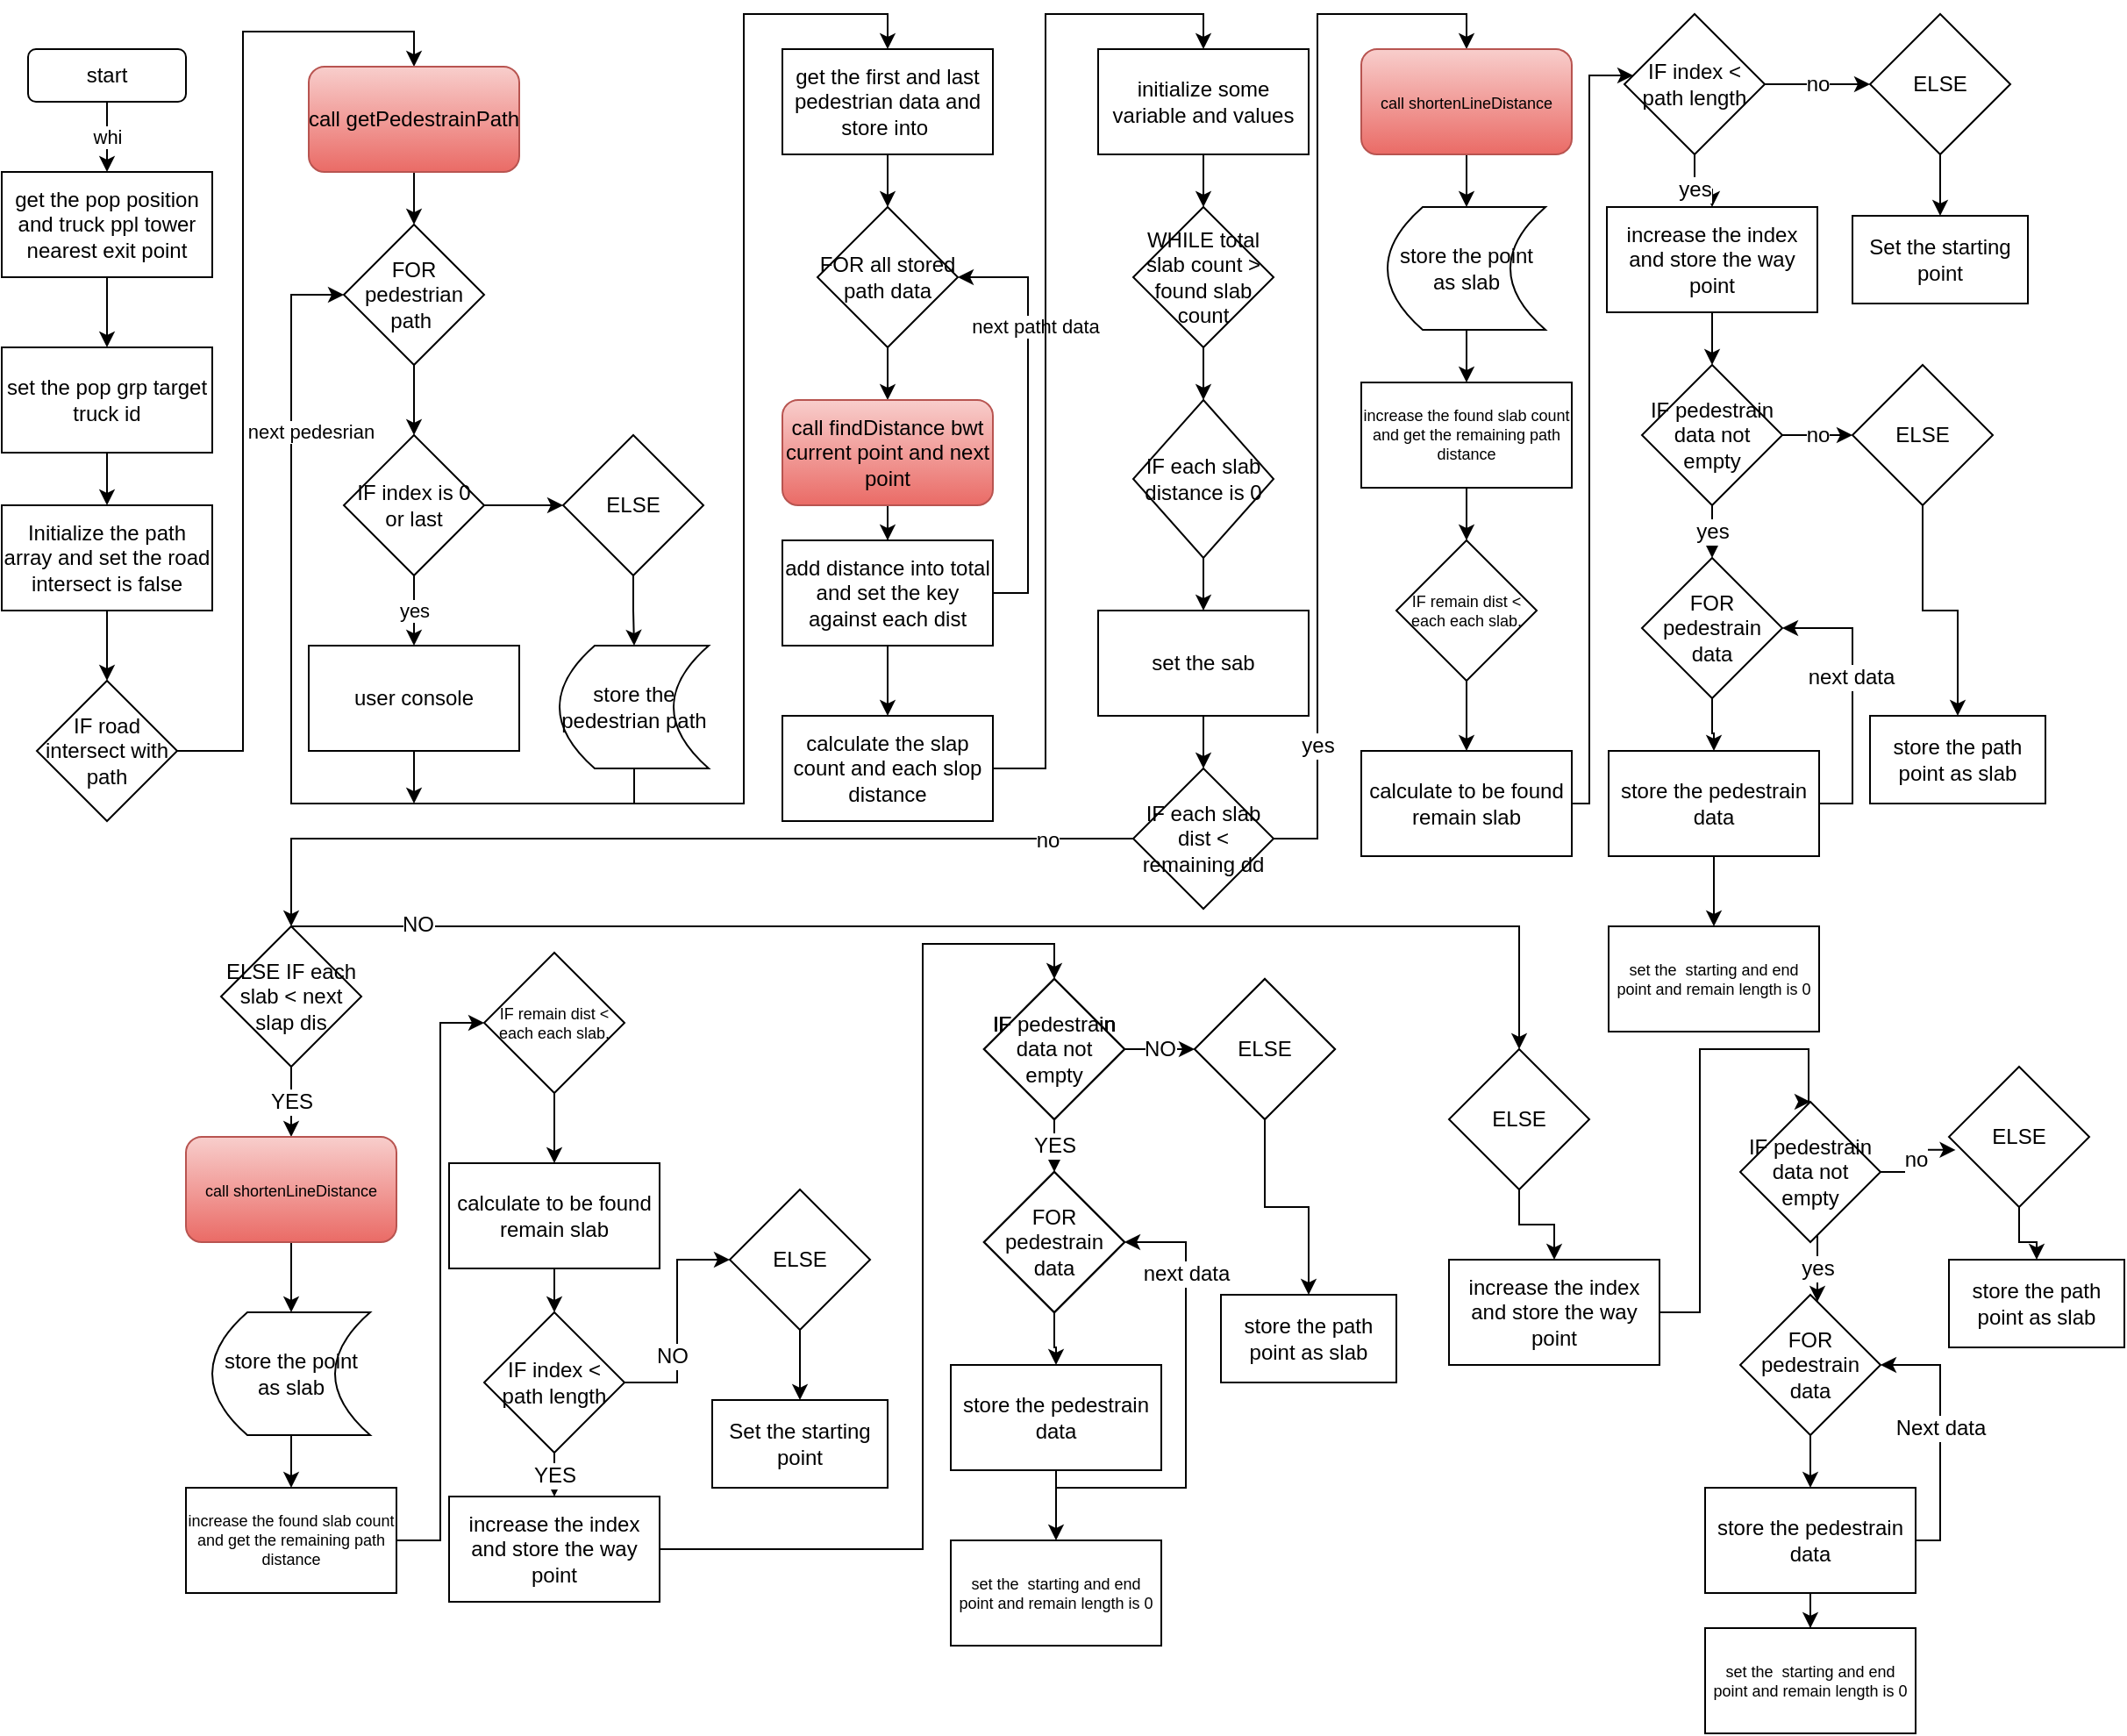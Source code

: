 <mxfile version="17.5.0" type="github">
  <diagram id="F4rF8YPpSIRaqYhg_Sf8" name="Page-1">
    <mxGraphModel dx="1038" dy="579" grid="1" gridSize="10" guides="1" tooltips="1" connect="1" arrows="1" fold="1" page="1" pageScale="1" pageWidth="850" pageHeight="1100" math="0" shadow="0">
      <root>
        <mxCell id="0" />
        <mxCell id="1" parent="0" />
        <mxCell id="J5AI2GAW48L4zgALxvZB-3" value="whi" style="edgeStyle=orthogonalEdgeStyle;rounded=0;orthogonalLoop=1;jettySize=auto;html=1;" edge="1" parent="1" source="J5AI2GAW48L4zgALxvZB-1" target="J5AI2GAW48L4zgALxvZB-2">
          <mxGeometry relative="1" as="geometry" />
        </mxCell>
        <mxCell id="J5AI2GAW48L4zgALxvZB-1" value="start" style="rounded=1;whiteSpace=wrap;html=1;" vertex="1" parent="1">
          <mxGeometry x="80" y="30" width="90" height="30" as="geometry" />
        </mxCell>
        <mxCell id="J5AI2GAW48L4zgALxvZB-5" value="" style="edgeStyle=orthogonalEdgeStyle;rounded=0;orthogonalLoop=1;jettySize=auto;html=1;" edge="1" parent="1" source="J5AI2GAW48L4zgALxvZB-2" target="J5AI2GAW48L4zgALxvZB-4">
          <mxGeometry relative="1" as="geometry" />
        </mxCell>
        <mxCell id="J5AI2GAW48L4zgALxvZB-2" value="get the pop position and truck ppl tower nearest exit point" style="rounded=0;whiteSpace=wrap;html=1;" vertex="1" parent="1">
          <mxGeometry x="65" y="100" width="120" height="60" as="geometry" />
        </mxCell>
        <mxCell id="J5AI2GAW48L4zgALxvZB-7" value="" style="edgeStyle=orthogonalEdgeStyle;rounded=0;orthogonalLoop=1;jettySize=auto;html=1;" edge="1" parent="1" source="J5AI2GAW48L4zgALxvZB-4" target="J5AI2GAW48L4zgALxvZB-6">
          <mxGeometry relative="1" as="geometry" />
        </mxCell>
        <mxCell id="J5AI2GAW48L4zgALxvZB-4" value="set the pop grp target truck id" style="rounded=0;whiteSpace=wrap;html=1;" vertex="1" parent="1">
          <mxGeometry x="65" y="200" width="120" height="60" as="geometry" />
        </mxCell>
        <mxCell id="J5AI2GAW48L4zgALxvZB-9" value="" style="edgeStyle=orthogonalEdgeStyle;rounded=0;orthogonalLoop=1;jettySize=auto;html=1;" edge="1" parent="1" source="J5AI2GAW48L4zgALxvZB-6" target="J5AI2GAW48L4zgALxvZB-8">
          <mxGeometry relative="1" as="geometry" />
        </mxCell>
        <mxCell id="J5AI2GAW48L4zgALxvZB-6" value="Initialize the path array and set the road intersect is false" style="rounded=0;whiteSpace=wrap;html=1;" vertex="1" parent="1">
          <mxGeometry x="65" y="290" width="120" height="60" as="geometry" />
        </mxCell>
        <mxCell id="J5AI2GAW48L4zgALxvZB-11" style="edgeStyle=orthogonalEdgeStyle;rounded=0;orthogonalLoop=1;jettySize=auto;html=1;entryX=0.5;entryY=0;entryDx=0;entryDy=0;" edge="1" parent="1" source="J5AI2GAW48L4zgALxvZB-8" target="J5AI2GAW48L4zgALxvZB-10">
          <mxGeometry relative="1" as="geometry" />
        </mxCell>
        <mxCell id="J5AI2GAW48L4zgALxvZB-8" value="IF road&lt;br&gt;intersect with path" style="rhombus;whiteSpace=wrap;html=1;rounded=0;" vertex="1" parent="1">
          <mxGeometry x="85" y="390" width="80" height="80" as="geometry" />
        </mxCell>
        <mxCell id="J5AI2GAW48L4zgALxvZB-13" value="" style="edgeStyle=orthogonalEdgeStyle;rounded=0;orthogonalLoop=1;jettySize=auto;html=1;" edge="1" parent="1" source="J5AI2GAW48L4zgALxvZB-10" target="J5AI2GAW48L4zgALxvZB-12">
          <mxGeometry relative="1" as="geometry" />
        </mxCell>
        <mxCell id="J5AI2GAW48L4zgALxvZB-10" value="call&amp;nbsp;getPedestrainPath" style="rounded=1;whiteSpace=wrap;html=1;fillColor=#f8cecc;gradientColor=#ea6b66;strokeColor=#b85450;" vertex="1" parent="1">
          <mxGeometry x="240" y="40" width="120" height="60" as="geometry" />
        </mxCell>
        <mxCell id="J5AI2GAW48L4zgALxvZB-15" value="" style="edgeStyle=orthogonalEdgeStyle;rounded=0;orthogonalLoop=1;jettySize=auto;html=1;" edge="1" parent="1" source="J5AI2GAW48L4zgALxvZB-12" target="J5AI2GAW48L4zgALxvZB-14">
          <mxGeometry relative="1" as="geometry" />
        </mxCell>
        <mxCell id="J5AI2GAW48L4zgALxvZB-12" value="FOR pedestrian path&amp;nbsp;" style="rhombus;whiteSpace=wrap;html=1;" vertex="1" parent="1">
          <mxGeometry x="260" y="130" width="80" height="80" as="geometry" />
        </mxCell>
        <mxCell id="J5AI2GAW48L4zgALxvZB-17" value="yes" style="edgeStyle=orthogonalEdgeStyle;rounded=0;orthogonalLoop=1;jettySize=auto;html=1;" edge="1" parent="1" source="J5AI2GAW48L4zgALxvZB-14" target="J5AI2GAW48L4zgALxvZB-16">
          <mxGeometry relative="1" as="geometry" />
        </mxCell>
        <mxCell id="J5AI2GAW48L4zgALxvZB-21" value="" style="edgeStyle=orthogonalEdgeStyle;rounded=0;orthogonalLoop=1;jettySize=auto;html=1;" edge="1" parent="1" source="J5AI2GAW48L4zgALxvZB-14" target="J5AI2GAW48L4zgALxvZB-20">
          <mxGeometry relative="1" as="geometry" />
        </mxCell>
        <mxCell id="J5AI2GAW48L4zgALxvZB-14" value="IF index is 0 or last" style="rhombus;whiteSpace=wrap;html=1;" vertex="1" parent="1">
          <mxGeometry x="260" y="250" width="80" height="80" as="geometry" />
        </mxCell>
        <mxCell id="J5AI2GAW48L4zgALxvZB-29" style="edgeStyle=orthogonalEdgeStyle;rounded=0;orthogonalLoop=1;jettySize=auto;html=1;" edge="1" parent="1" source="J5AI2GAW48L4zgALxvZB-16">
          <mxGeometry relative="1" as="geometry">
            <mxPoint x="300" y="460" as="targetPoint" />
          </mxGeometry>
        </mxCell>
        <mxCell id="J5AI2GAW48L4zgALxvZB-16" value="user console" style="whiteSpace=wrap;html=1;" vertex="1" parent="1">
          <mxGeometry x="240" y="370" width="120" height="60" as="geometry" />
        </mxCell>
        <mxCell id="J5AI2GAW48L4zgALxvZB-27" value="" style="edgeStyle=orthogonalEdgeStyle;rounded=0;orthogonalLoop=1;jettySize=auto;html=1;" edge="1" parent="1" source="J5AI2GAW48L4zgALxvZB-20" target="J5AI2GAW48L4zgALxvZB-26">
          <mxGeometry relative="1" as="geometry" />
        </mxCell>
        <mxCell id="J5AI2GAW48L4zgALxvZB-20" value="ELSE" style="rhombus;whiteSpace=wrap;html=1;" vertex="1" parent="1">
          <mxGeometry x="385" y="250" width="80" height="80" as="geometry" />
        </mxCell>
        <mxCell id="J5AI2GAW48L4zgALxvZB-28" style="edgeStyle=orthogonalEdgeStyle;rounded=0;orthogonalLoop=1;jettySize=auto;html=1;entryX=0;entryY=0.5;entryDx=0;entryDy=0;" edge="1" parent="1" source="J5AI2GAW48L4zgALxvZB-26" target="J5AI2GAW48L4zgALxvZB-12">
          <mxGeometry relative="1" as="geometry">
            <Array as="points">
              <mxPoint x="426" y="460" />
              <mxPoint x="230" y="460" />
              <mxPoint x="230" y="170" />
            </Array>
          </mxGeometry>
        </mxCell>
        <mxCell id="J5AI2GAW48L4zgALxvZB-30" value="next pedesrian" style="edgeLabel;html=1;align=center;verticalAlign=middle;resizable=0;points=[];" vertex="1" connectable="0" parent="J5AI2GAW48L4zgALxvZB-28">
          <mxGeometry x="0.597" y="3" relative="1" as="geometry">
            <mxPoint x="14" as="offset" />
          </mxGeometry>
        </mxCell>
        <mxCell id="J5AI2GAW48L4zgALxvZB-32" style="edgeStyle=orthogonalEdgeStyle;rounded=0;orthogonalLoop=1;jettySize=auto;html=1;entryX=0.5;entryY=0;entryDx=0;entryDy=0;" edge="1" parent="1" source="J5AI2GAW48L4zgALxvZB-26" target="J5AI2GAW48L4zgALxvZB-31">
          <mxGeometry relative="1" as="geometry">
            <Array as="points">
              <mxPoint x="426" y="460" />
              <mxPoint x="488" y="460" />
              <mxPoint x="488" y="10" />
              <mxPoint x="570" y="10" />
            </Array>
          </mxGeometry>
        </mxCell>
        <mxCell id="J5AI2GAW48L4zgALxvZB-26" value="store the pedestrian path" style="shape=dataStorage;whiteSpace=wrap;html=1;fixedSize=1;" vertex="1" parent="1">
          <mxGeometry x="383" y="370" width="85" height="70" as="geometry" />
        </mxCell>
        <mxCell id="J5AI2GAW48L4zgALxvZB-34" value="" style="edgeStyle=orthogonalEdgeStyle;rounded=0;orthogonalLoop=1;jettySize=auto;html=1;" edge="1" parent="1" source="J5AI2GAW48L4zgALxvZB-31" target="J5AI2GAW48L4zgALxvZB-33">
          <mxGeometry relative="1" as="geometry" />
        </mxCell>
        <mxCell id="J5AI2GAW48L4zgALxvZB-31" value="get the first and last pedestrian data and store into&amp;nbsp;" style="rounded=0;whiteSpace=wrap;html=1;" vertex="1" parent="1">
          <mxGeometry x="510" y="30" width="120" height="60" as="geometry" />
        </mxCell>
        <mxCell id="J5AI2GAW48L4zgALxvZB-36" value="" style="edgeStyle=orthogonalEdgeStyle;rounded=0;orthogonalLoop=1;jettySize=auto;html=1;" edge="1" parent="1" source="J5AI2GAW48L4zgALxvZB-33" target="J5AI2GAW48L4zgALxvZB-35">
          <mxGeometry relative="1" as="geometry" />
        </mxCell>
        <mxCell id="J5AI2GAW48L4zgALxvZB-33" value="FOR all stored path data" style="rhombus;whiteSpace=wrap;html=1;rounded=0;" vertex="1" parent="1">
          <mxGeometry x="530" y="120" width="80" height="80" as="geometry" />
        </mxCell>
        <mxCell id="J5AI2GAW48L4zgALxvZB-38" value="" style="edgeStyle=orthogonalEdgeStyle;rounded=0;orthogonalLoop=1;jettySize=auto;html=1;" edge="1" parent="1" source="J5AI2GAW48L4zgALxvZB-35" target="J5AI2GAW48L4zgALxvZB-37">
          <mxGeometry relative="1" as="geometry" />
        </mxCell>
        <mxCell id="J5AI2GAW48L4zgALxvZB-35" value="call&amp;nbsp;findDistance bwt current point and next point" style="rounded=1;whiteSpace=wrap;html=1;fillColor=#f8cecc;gradientColor=#ea6b66;strokeColor=#b85450;" vertex="1" parent="1">
          <mxGeometry x="510" y="230" width="120" height="60" as="geometry" />
        </mxCell>
        <mxCell id="J5AI2GAW48L4zgALxvZB-39" style="edgeStyle=orthogonalEdgeStyle;rounded=0;orthogonalLoop=1;jettySize=auto;html=1;entryX=1;entryY=0.5;entryDx=0;entryDy=0;" edge="1" parent="1" source="J5AI2GAW48L4zgALxvZB-37" target="J5AI2GAW48L4zgALxvZB-33">
          <mxGeometry relative="1" as="geometry">
            <Array as="points">
              <mxPoint x="650" y="340" />
              <mxPoint x="650" y="160" />
            </Array>
          </mxGeometry>
        </mxCell>
        <mxCell id="J5AI2GAW48L4zgALxvZB-40" value="next patht data" style="edgeLabel;html=1;align=center;verticalAlign=middle;resizable=0;points=[];" vertex="1" connectable="0" parent="J5AI2GAW48L4zgALxvZB-39">
          <mxGeometry x="0.438" y="-4" relative="1" as="geometry">
            <mxPoint as="offset" />
          </mxGeometry>
        </mxCell>
        <mxCell id="J5AI2GAW48L4zgALxvZB-42" value="" style="edgeStyle=orthogonalEdgeStyle;rounded=0;orthogonalLoop=1;jettySize=auto;html=1;" edge="1" parent="1" source="J5AI2GAW48L4zgALxvZB-37" target="J5AI2GAW48L4zgALxvZB-41">
          <mxGeometry relative="1" as="geometry" />
        </mxCell>
        <mxCell id="J5AI2GAW48L4zgALxvZB-37" value="add distance into total and set the key against each dist" style="rounded=0;whiteSpace=wrap;html=1;" vertex="1" parent="1">
          <mxGeometry x="510" y="310" width="120" height="60" as="geometry" />
        </mxCell>
        <mxCell id="J5AI2GAW48L4zgALxvZB-44" style="edgeStyle=orthogonalEdgeStyle;rounded=0;orthogonalLoop=1;jettySize=auto;html=1;entryX=0.5;entryY=0;entryDx=0;entryDy=0;" edge="1" parent="1" source="J5AI2GAW48L4zgALxvZB-41" target="J5AI2GAW48L4zgALxvZB-43">
          <mxGeometry relative="1" as="geometry" />
        </mxCell>
        <mxCell id="J5AI2GAW48L4zgALxvZB-41" value="calculate the slap count and each slop distance" style="whiteSpace=wrap;html=1;rounded=0;" vertex="1" parent="1">
          <mxGeometry x="510" y="410" width="120" height="60" as="geometry" />
        </mxCell>
        <mxCell id="J5AI2GAW48L4zgALxvZB-46" value="" style="edgeStyle=orthogonalEdgeStyle;rounded=0;orthogonalLoop=1;jettySize=auto;html=1;" edge="1" parent="1" source="J5AI2GAW48L4zgALxvZB-43" target="J5AI2GAW48L4zgALxvZB-45">
          <mxGeometry relative="1" as="geometry" />
        </mxCell>
        <mxCell id="J5AI2GAW48L4zgALxvZB-43" value="initialize some variable and values" style="whiteSpace=wrap;html=1;rounded=0;" vertex="1" parent="1">
          <mxGeometry x="690" y="30" width="120" height="60" as="geometry" />
        </mxCell>
        <mxCell id="J5AI2GAW48L4zgALxvZB-48" value="" style="edgeStyle=orthogonalEdgeStyle;rounded=0;orthogonalLoop=1;jettySize=auto;html=1;" edge="1" parent="1" source="J5AI2GAW48L4zgALxvZB-45" target="J5AI2GAW48L4zgALxvZB-47">
          <mxGeometry relative="1" as="geometry" />
        </mxCell>
        <mxCell id="J5AI2GAW48L4zgALxvZB-45" value="WHILE total slab count &amp;gt; found slab count" style="rhombus;whiteSpace=wrap;html=1;rounded=0;" vertex="1" parent="1">
          <mxGeometry x="710" y="120" width="80" height="80" as="geometry" />
        </mxCell>
        <mxCell id="J5AI2GAW48L4zgALxvZB-50" value="" style="edgeStyle=orthogonalEdgeStyle;rounded=0;orthogonalLoop=1;jettySize=auto;html=1;" edge="1" parent="1" source="J5AI2GAW48L4zgALxvZB-47" target="J5AI2GAW48L4zgALxvZB-49">
          <mxGeometry relative="1" as="geometry" />
        </mxCell>
        <mxCell id="J5AI2GAW48L4zgALxvZB-47" value="IF each slab distance is 0" style="rhombus;whiteSpace=wrap;html=1;rounded=0;" vertex="1" parent="1">
          <mxGeometry x="710" y="230" width="80" height="90" as="geometry" />
        </mxCell>
        <mxCell id="J5AI2GAW48L4zgALxvZB-52" value="" style="edgeStyle=orthogonalEdgeStyle;rounded=0;orthogonalLoop=1;jettySize=auto;html=1;" edge="1" parent="1" source="J5AI2GAW48L4zgALxvZB-49" target="J5AI2GAW48L4zgALxvZB-51">
          <mxGeometry relative="1" as="geometry" />
        </mxCell>
        <mxCell id="J5AI2GAW48L4zgALxvZB-49" value="set the sab" style="whiteSpace=wrap;html=1;rounded=0;" vertex="1" parent="1">
          <mxGeometry x="690" y="350" width="120" height="60" as="geometry" />
        </mxCell>
        <mxCell id="J5AI2GAW48L4zgALxvZB-56" style="edgeStyle=orthogonalEdgeStyle;rounded=0;orthogonalLoop=1;jettySize=auto;html=1;entryX=0.5;entryY=0;entryDx=0;entryDy=0;" edge="1" parent="1" source="J5AI2GAW48L4zgALxvZB-51" target="J5AI2GAW48L4zgALxvZB-55">
          <mxGeometry relative="1" as="geometry" />
        </mxCell>
        <mxCell id="J5AI2GAW48L4zgALxvZB-94" value="yes" style="edgeLabel;html=1;align=center;verticalAlign=middle;resizable=0;points=[];fontSize=12;" vertex="1" connectable="0" parent="J5AI2GAW48L4zgALxvZB-56">
          <mxGeometry x="-0.739" relative="1" as="geometry">
            <mxPoint as="offset" />
          </mxGeometry>
        </mxCell>
        <mxCell id="J5AI2GAW48L4zgALxvZB-93" style="edgeStyle=orthogonalEdgeStyle;rounded=0;orthogonalLoop=1;jettySize=auto;html=1;entryX=0.5;entryY=0;entryDx=0;entryDy=0;fontSize=12;" edge="1" parent="1" source="J5AI2GAW48L4zgALxvZB-51" target="J5AI2GAW48L4zgALxvZB-91">
          <mxGeometry relative="1" as="geometry" />
        </mxCell>
        <mxCell id="J5AI2GAW48L4zgALxvZB-95" value="no" style="edgeLabel;html=1;align=center;verticalAlign=middle;resizable=0;points=[];fontSize=12;" vertex="1" connectable="0" parent="J5AI2GAW48L4zgALxvZB-93">
          <mxGeometry x="-0.814" y="1" relative="1" as="geometry">
            <mxPoint as="offset" />
          </mxGeometry>
        </mxCell>
        <mxCell id="J5AI2GAW48L4zgALxvZB-51" value="IF each slab dist &amp;lt; remaining dd" style="rhombus;whiteSpace=wrap;html=1;rounded=0;" vertex="1" parent="1">
          <mxGeometry x="710" y="440" width="80" height="80" as="geometry" />
        </mxCell>
        <mxCell id="J5AI2GAW48L4zgALxvZB-58" value="" style="edgeStyle=orthogonalEdgeStyle;rounded=0;orthogonalLoop=1;jettySize=auto;html=1;fontSize=9;" edge="1" parent="1" source="J5AI2GAW48L4zgALxvZB-55" target="J5AI2GAW48L4zgALxvZB-57">
          <mxGeometry relative="1" as="geometry" />
        </mxCell>
        <mxCell id="J5AI2GAW48L4zgALxvZB-55" value="&lt;font style=&quot;font-size: 9px&quot;&gt;call&amp;nbsp;shortenLineDistance&lt;/font&gt;" style="rounded=1;whiteSpace=wrap;html=1;fillColor=#f8cecc;gradientColor=#ea6b66;strokeColor=#b85450;" vertex="1" parent="1">
          <mxGeometry x="840" y="30" width="120" height="60" as="geometry" />
        </mxCell>
        <mxCell id="J5AI2GAW48L4zgALxvZB-60" value="" style="edgeStyle=orthogonalEdgeStyle;rounded=0;orthogonalLoop=1;jettySize=auto;html=1;fontSize=9;" edge="1" parent="1" source="J5AI2GAW48L4zgALxvZB-57" target="J5AI2GAW48L4zgALxvZB-59">
          <mxGeometry relative="1" as="geometry" />
        </mxCell>
        <mxCell id="J5AI2GAW48L4zgALxvZB-57" value="store the point as slab" style="shape=dataStorage;whiteSpace=wrap;html=1;fixedSize=1;" vertex="1" parent="1">
          <mxGeometry x="855" y="120" width="90" height="70" as="geometry" />
        </mxCell>
        <mxCell id="J5AI2GAW48L4zgALxvZB-62" value="" style="edgeStyle=orthogonalEdgeStyle;rounded=0;orthogonalLoop=1;jettySize=auto;html=1;fontSize=9;" edge="1" parent="1" source="J5AI2GAW48L4zgALxvZB-59" target="J5AI2GAW48L4zgALxvZB-61">
          <mxGeometry relative="1" as="geometry" />
        </mxCell>
        <mxCell id="J5AI2GAW48L4zgALxvZB-59" value="increase the found slab count and get the remaining path distance" style="rounded=0;whiteSpace=wrap;html=1;fontSize=9;" vertex="1" parent="1">
          <mxGeometry x="840" y="220" width="120" height="60" as="geometry" />
        </mxCell>
        <mxCell id="J5AI2GAW48L4zgALxvZB-64" value="" style="edgeStyle=orthogonalEdgeStyle;rounded=0;orthogonalLoop=1;jettySize=auto;html=1;fontSize=9;" edge="1" parent="1" source="J5AI2GAW48L4zgALxvZB-61" target="J5AI2GAW48L4zgALxvZB-63">
          <mxGeometry relative="1" as="geometry" />
        </mxCell>
        <mxCell id="J5AI2GAW48L4zgALxvZB-61" value="IF remain dist &amp;lt; each each slab." style="rhombus;whiteSpace=wrap;html=1;fontSize=9;rounded=0;" vertex="1" parent="1">
          <mxGeometry x="860" y="310" width="80" height="80" as="geometry" />
        </mxCell>
        <mxCell id="J5AI2GAW48L4zgALxvZB-66" value="" style="edgeStyle=orthogonalEdgeStyle;rounded=0;orthogonalLoop=1;jettySize=auto;html=1;fontSize=12;" edge="1" parent="1" source="J5AI2GAW48L4zgALxvZB-63" target="J5AI2GAW48L4zgALxvZB-65">
          <mxGeometry relative="1" as="geometry">
            <Array as="points">
              <mxPoint x="970" y="460" />
              <mxPoint x="970" y="45" />
            </Array>
          </mxGeometry>
        </mxCell>
        <mxCell id="J5AI2GAW48L4zgALxvZB-63" value="&lt;font style=&quot;font-size: 12px&quot;&gt;calculate to be found remain slab&lt;/font&gt;" style="whiteSpace=wrap;html=1;fontSize=9;rounded=0;" vertex="1" parent="1">
          <mxGeometry x="840" y="430" width="120" height="60" as="geometry" />
        </mxCell>
        <mxCell id="J5AI2GAW48L4zgALxvZB-69" value="yes" style="edgeStyle=orthogonalEdgeStyle;rounded=0;orthogonalLoop=1;jettySize=auto;html=1;fontSize=12;" edge="1" parent="1" source="J5AI2GAW48L4zgALxvZB-65" target="J5AI2GAW48L4zgALxvZB-68">
          <mxGeometry relative="1" as="geometry" />
        </mxCell>
        <mxCell id="J5AI2GAW48L4zgALxvZB-87" value="no" style="edgeStyle=orthogonalEdgeStyle;rounded=0;orthogonalLoop=1;jettySize=auto;html=1;fontSize=12;" edge="1" parent="1" source="J5AI2GAW48L4zgALxvZB-65" target="J5AI2GAW48L4zgALxvZB-86">
          <mxGeometry relative="1" as="geometry" />
        </mxCell>
        <mxCell id="J5AI2GAW48L4zgALxvZB-65" value="&lt;font style=&quot;font-size: 12px&quot;&gt;IF index &amp;lt; path length&lt;/font&gt;" style="rhombus;whiteSpace=wrap;html=1;fontSize=9;rounded=0;" vertex="1" parent="1">
          <mxGeometry x="990" y="10" width="80" height="80" as="geometry" />
        </mxCell>
        <mxCell id="J5AI2GAW48L4zgALxvZB-71" value="" style="edgeStyle=orthogonalEdgeStyle;rounded=0;orthogonalLoop=1;jettySize=auto;html=1;fontSize=12;" edge="1" parent="1" source="J5AI2GAW48L4zgALxvZB-68" target="J5AI2GAW48L4zgALxvZB-70">
          <mxGeometry relative="1" as="geometry" />
        </mxCell>
        <mxCell id="J5AI2GAW48L4zgALxvZB-68" value="&lt;span style=&quot;font-size: 12px&quot;&gt;increase the index and store the way point&lt;/span&gt;" style="whiteSpace=wrap;html=1;fontSize=9;rounded=0;" vertex="1" parent="1">
          <mxGeometry x="980" y="120" width="120" height="60" as="geometry" />
        </mxCell>
        <mxCell id="J5AI2GAW48L4zgALxvZB-73" value="yes" style="edgeStyle=orthogonalEdgeStyle;rounded=0;orthogonalLoop=1;jettySize=auto;html=1;fontSize=12;" edge="1" parent="1" source="J5AI2GAW48L4zgALxvZB-70" target="J5AI2GAW48L4zgALxvZB-72">
          <mxGeometry relative="1" as="geometry" />
        </mxCell>
        <mxCell id="J5AI2GAW48L4zgALxvZB-83" value="no" style="edgeStyle=orthogonalEdgeStyle;rounded=0;orthogonalLoop=1;jettySize=auto;html=1;fontSize=12;" edge="1" parent="1" source="J5AI2GAW48L4zgALxvZB-70" target="J5AI2GAW48L4zgALxvZB-82">
          <mxGeometry relative="1" as="geometry">
            <Array as="points">
              <mxPoint x="1100" y="250" />
              <mxPoint x="1100" y="250" />
            </Array>
          </mxGeometry>
        </mxCell>
        <mxCell id="J5AI2GAW48L4zgALxvZB-70" value="&lt;span style=&quot;font-size: 12px&quot;&gt;IF pedestrain data not empty&lt;/span&gt;" style="rhombus;whiteSpace=wrap;html=1;fontSize=9;rounded=0;" vertex="1" parent="1">
          <mxGeometry x="1000" y="210" width="80" height="80" as="geometry" />
        </mxCell>
        <mxCell id="J5AI2GAW48L4zgALxvZB-75" value="" style="edgeStyle=orthogonalEdgeStyle;rounded=0;orthogonalLoop=1;jettySize=auto;html=1;fontSize=12;" edge="1" parent="1" source="J5AI2GAW48L4zgALxvZB-72" target="J5AI2GAW48L4zgALxvZB-74">
          <mxGeometry relative="1" as="geometry" />
        </mxCell>
        <mxCell id="J5AI2GAW48L4zgALxvZB-72" value="&lt;span style=&quot;font-size: 12px&quot;&gt;FOR pedestrain data&lt;/span&gt;" style="rhombus;whiteSpace=wrap;html=1;fontSize=9;rounded=0;" vertex="1" parent="1">
          <mxGeometry x="1000" y="320" width="80" height="80" as="geometry" />
        </mxCell>
        <mxCell id="J5AI2GAW48L4zgALxvZB-76" style="edgeStyle=orthogonalEdgeStyle;rounded=0;orthogonalLoop=1;jettySize=auto;html=1;entryX=1;entryY=0.5;entryDx=0;entryDy=0;fontSize=12;" edge="1" parent="1" source="J5AI2GAW48L4zgALxvZB-74" target="J5AI2GAW48L4zgALxvZB-72">
          <mxGeometry relative="1" as="geometry">
            <Array as="points">
              <mxPoint x="1120" y="460" />
              <mxPoint x="1120" y="360" />
            </Array>
          </mxGeometry>
        </mxCell>
        <mxCell id="J5AI2GAW48L4zgALxvZB-77" value="next data" style="edgeLabel;html=1;align=center;verticalAlign=middle;resizable=0;points=[];fontSize=12;" vertex="1" connectable="0" parent="J5AI2GAW48L4zgALxvZB-76">
          <mxGeometry x="0.142" y="1" relative="1" as="geometry">
            <mxPoint as="offset" />
          </mxGeometry>
        </mxCell>
        <mxCell id="J5AI2GAW48L4zgALxvZB-79" value="" style="edgeStyle=orthogonalEdgeStyle;rounded=0;orthogonalLoop=1;jettySize=auto;html=1;fontSize=12;" edge="1" parent="1" source="J5AI2GAW48L4zgALxvZB-74" target="J5AI2GAW48L4zgALxvZB-78">
          <mxGeometry relative="1" as="geometry" />
        </mxCell>
        <mxCell id="J5AI2GAW48L4zgALxvZB-74" value="&lt;font style=&quot;font-size: 12px&quot;&gt;store the pedestrain data&lt;/font&gt;" style="whiteSpace=wrap;html=1;fontSize=9;rounded=0;" vertex="1" parent="1">
          <mxGeometry x="981" y="430" width="120" height="60" as="geometry" />
        </mxCell>
        <mxCell id="J5AI2GAW48L4zgALxvZB-78" value="set the&amp;nbsp; starting and end point and remain length is 0" style="whiteSpace=wrap;html=1;fontSize=9;rounded=0;" vertex="1" parent="1">
          <mxGeometry x="981" y="530" width="120" height="60" as="geometry" />
        </mxCell>
        <mxCell id="J5AI2GAW48L4zgALxvZB-85" value="" style="edgeStyle=orthogonalEdgeStyle;rounded=0;orthogonalLoop=1;jettySize=auto;html=1;fontSize=12;" edge="1" parent="1" source="J5AI2GAW48L4zgALxvZB-82" target="J5AI2GAW48L4zgALxvZB-84">
          <mxGeometry relative="1" as="geometry" />
        </mxCell>
        <mxCell id="J5AI2GAW48L4zgALxvZB-82" value="&lt;font style=&quot;font-size: 12px&quot;&gt;ELSE&lt;/font&gt;" style="rhombus;whiteSpace=wrap;html=1;fontSize=9;rounded=0;" vertex="1" parent="1">
          <mxGeometry x="1120" y="210" width="80" height="80" as="geometry" />
        </mxCell>
        <mxCell id="J5AI2GAW48L4zgALxvZB-84" value="&lt;font style=&quot;font-size: 12px&quot;&gt;store the path point as slab&lt;/font&gt;" style="whiteSpace=wrap;html=1;fontSize=9;rounded=0;" vertex="1" parent="1">
          <mxGeometry x="1130" y="410" width="100" height="50" as="geometry" />
        </mxCell>
        <mxCell id="J5AI2GAW48L4zgALxvZB-89" value="" style="edgeStyle=orthogonalEdgeStyle;rounded=0;orthogonalLoop=1;jettySize=auto;html=1;fontSize=12;" edge="1" parent="1" source="J5AI2GAW48L4zgALxvZB-86" target="J5AI2GAW48L4zgALxvZB-88">
          <mxGeometry relative="1" as="geometry" />
        </mxCell>
        <mxCell id="J5AI2GAW48L4zgALxvZB-86" value="&lt;font style=&quot;font-size: 12px&quot;&gt;ELSE&lt;/font&gt;" style="rhombus;whiteSpace=wrap;html=1;fontSize=9;rounded=0;" vertex="1" parent="1">
          <mxGeometry x="1130" y="10" width="80" height="80" as="geometry" />
        </mxCell>
        <mxCell id="J5AI2GAW48L4zgALxvZB-88" value="&lt;span style=&quot;font-size: 12px&quot;&gt;Set the starting point&lt;/span&gt;" style="whiteSpace=wrap;html=1;fontSize=9;rounded=0;" vertex="1" parent="1">
          <mxGeometry x="1120" y="125" width="100" height="50" as="geometry" />
        </mxCell>
        <mxCell id="J5AI2GAW48L4zgALxvZB-97" value="YES" style="edgeStyle=orthogonalEdgeStyle;rounded=0;orthogonalLoop=1;jettySize=auto;html=1;fontSize=12;" edge="1" parent="1" source="J5AI2GAW48L4zgALxvZB-91" target="J5AI2GAW48L4zgALxvZB-96">
          <mxGeometry relative="1" as="geometry" />
        </mxCell>
        <mxCell id="J5AI2GAW48L4zgALxvZB-162" style="edgeStyle=orthogonalEdgeStyle;rounded=0;orthogonalLoop=1;jettySize=auto;html=1;entryX=0.5;entryY=0;entryDx=0;entryDy=0;fontSize=12;" edge="1" parent="1" source="J5AI2GAW48L4zgALxvZB-91" target="J5AI2GAW48L4zgALxvZB-160">
          <mxGeometry relative="1" as="geometry">
            <Array as="points">
              <mxPoint x="930" y="530" />
            </Array>
          </mxGeometry>
        </mxCell>
        <mxCell id="J5AI2GAW48L4zgALxvZB-174" value="NO" style="edgeLabel;html=1;align=center;verticalAlign=middle;resizable=0;points=[];fontSize=12;" vertex="1" connectable="0" parent="J5AI2GAW48L4zgALxvZB-162">
          <mxGeometry x="-0.813" y="1" relative="1" as="geometry">
            <mxPoint as="offset" />
          </mxGeometry>
        </mxCell>
        <mxCell id="J5AI2GAW48L4zgALxvZB-91" value="ELSE IF each slab &amp;lt; next slap dis" style="rhombus;whiteSpace=wrap;html=1;fontSize=12;" vertex="1" parent="1">
          <mxGeometry x="190" y="530" width="80" height="80" as="geometry" />
        </mxCell>
        <mxCell id="J5AI2GAW48L4zgALxvZB-99" value="" style="edgeStyle=orthogonalEdgeStyle;rounded=0;orthogonalLoop=1;jettySize=auto;html=1;fontSize=12;" edge="1" parent="1" source="J5AI2GAW48L4zgALxvZB-96" target="J5AI2GAW48L4zgALxvZB-98">
          <mxGeometry relative="1" as="geometry" />
        </mxCell>
        <mxCell id="J5AI2GAW48L4zgALxvZB-96" value="&lt;font style=&quot;font-size: 9px&quot;&gt;call&amp;nbsp;shortenLineDistance&lt;/font&gt;" style="rounded=1;whiteSpace=wrap;html=1;fillColor=#f8cecc;gradientColor=#ea6b66;strokeColor=#b85450;" vertex="1" parent="1">
          <mxGeometry x="170" y="650" width="120" height="60" as="geometry" />
        </mxCell>
        <mxCell id="J5AI2GAW48L4zgALxvZB-101" value="" style="edgeStyle=orthogonalEdgeStyle;rounded=0;orthogonalLoop=1;jettySize=auto;html=1;fontSize=12;" edge="1" parent="1" source="J5AI2GAW48L4zgALxvZB-98" target="J5AI2GAW48L4zgALxvZB-100">
          <mxGeometry relative="1" as="geometry" />
        </mxCell>
        <mxCell id="J5AI2GAW48L4zgALxvZB-98" value="store the point as slab" style="shape=dataStorage;whiteSpace=wrap;html=1;fixedSize=1;" vertex="1" parent="1">
          <mxGeometry x="185" y="750" width="90" height="70" as="geometry" />
        </mxCell>
        <mxCell id="J5AI2GAW48L4zgALxvZB-163" style="edgeStyle=orthogonalEdgeStyle;rounded=0;orthogonalLoop=1;jettySize=auto;html=1;entryX=0;entryY=0.5;entryDx=0;entryDy=0;fontSize=12;" edge="1" parent="1" source="J5AI2GAW48L4zgALxvZB-100" target="J5AI2GAW48L4zgALxvZB-102">
          <mxGeometry relative="1" as="geometry" />
        </mxCell>
        <mxCell id="J5AI2GAW48L4zgALxvZB-100" value="increase the found slab count and get the remaining path distance" style="rounded=0;whiteSpace=wrap;html=1;fontSize=9;" vertex="1" parent="1">
          <mxGeometry x="170" y="850" width="120" height="60" as="geometry" />
        </mxCell>
        <mxCell id="J5AI2GAW48L4zgALxvZB-112" value="" style="edgeStyle=orthogonalEdgeStyle;rounded=0;orthogonalLoop=1;jettySize=auto;html=1;fontSize=12;" edge="1" parent="1" source="J5AI2GAW48L4zgALxvZB-102" target="J5AI2GAW48L4zgALxvZB-103">
          <mxGeometry relative="1" as="geometry" />
        </mxCell>
        <mxCell id="J5AI2GAW48L4zgALxvZB-102" value="IF remain dist &amp;lt; each each slab." style="rhombus;whiteSpace=wrap;html=1;fontSize=9;rounded=0;" vertex="1" parent="1">
          <mxGeometry x="340" y="545" width="80" height="80" as="geometry" />
        </mxCell>
        <mxCell id="J5AI2GAW48L4zgALxvZB-113" value="" style="edgeStyle=orthogonalEdgeStyle;rounded=0;orthogonalLoop=1;jettySize=auto;html=1;fontSize=12;" edge="1" parent="1" source="J5AI2GAW48L4zgALxvZB-103" target="J5AI2GAW48L4zgALxvZB-104">
          <mxGeometry relative="1" as="geometry" />
        </mxCell>
        <mxCell id="J5AI2GAW48L4zgALxvZB-103" value="&lt;font style=&quot;font-size: 12px&quot;&gt;calculate to be found remain slab&lt;/font&gt;" style="whiteSpace=wrap;html=1;fontSize=9;rounded=0;" vertex="1" parent="1">
          <mxGeometry x="320" y="665" width="120" height="60" as="geometry" />
        </mxCell>
        <mxCell id="J5AI2GAW48L4zgALxvZB-114" value="YES" style="edgeStyle=orthogonalEdgeStyle;rounded=0;orthogonalLoop=1;jettySize=auto;html=1;fontSize=12;" edge="1" parent="1" source="J5AI2GAW48L4zgALxvZB-104" target="J5AI2GAW48L4zgALxvZB-105">
          <mxGeometry relative="1" as="geometry">
            <Array as="points">
              <mxPoint x="380" y="835" />
              <mxPoint x="380" y="835" />
            </Array>
          </mxGeometry>
        </mxCell>
        <mxCell id="J5AI2GAW48L4zgALxvZB-115" value="" style="edgeStyle=orthogonalEdgeStyle;rounded=0;orthogonalLoop=1;jettySize=auto;html=1;fontSize=12;" edge="1" parent="1" source="J5AI2GAW48L4zgALxvZB-104" target="J5AI2GAW48L4zgALxvZB-106">
          <mxGeometry relative="1" as="geometry" />
        </mxCell>
        <mxCell id="J5AI2GAW48L4zgALxvZB-175" value="NO" style="edgeLabel;html=1;align=center;verticalAlign=middle;resizable=0;points=[];fontSize=12;" vertex="1" connectable="0" parent="J5AI2GAW48L4zgALxvZB-115">
          <mxGeometry x="-0.298" y="3" relative="1" as="geometry">
            <mxPoint as="offset" />
          </mxGeometry>
        </mxCell>
        <mxCell id="J5AI2GAW48L4zgALxvZB-104" value="&lt;font style=&quot;font-size: 12px&quot;&gt;IF index &amp;lt; path length&lt;/font&gt;" style="rhombus;whiteSpace=wrap;html=1;fontSize=9;rounded=0;" vertex="1" parent="1">
          <mxGeometry x="340" y="750" width="80" height="80" as="geometry" />
        </mxCell>
        <mxCell id="J5AI2GAW48L4zgALxvZB-129" style="edgeStyle=orthogonalEdgeStyle;rounded=0;orthogonalLoop=1;jettySize=auto;html=1;entryX=0.5;entryY=0;entryDx=0;entryDy=0;fontSize=12;" edge="1" parent="1" source="J5AI2GAW48L4zgALxvZB-105" target="J5AI2GAW48L4zgALxvZB-123">
          <mxGeometry relative="1" as="geometry">
            <Array as="points">
              <mxPoint x="590" y="885" />
              <mxPoint x="590" y="540" />
              <mxPoint x="665" y="540" />
            </Array>
          </mxGeometry>
        </mxCell>
        <mxCell id="J5AI2GAW48L4zgALxvZB-105" value="&lt;span style=&quot;font-size: 12px&quot;&gt;increase the index and store the way point&lt;/span&gt;" style="whiteSpace=wrap;html=1;fontSize=9;rounded=0;" vertex="1" parent="1">
          <mxGeometry x="320" y="855" width="120" height="60" as="geometry" />
        </mxCell>
        <mxCell id="J5AI2GAW48L4zgALxvZB-116" value="" style="edgeStyle=orthogonalEdgeStyle;rounded=0;orthogonalLoop=1;jettySize=auto;html=1;fontSize=12;" edge="1" parent="1" source="J5AI2GAW48L4zgALxvZB-106" target="J5AI2GAW48L4zgALxvZB-107">
          <mxGeometry relative="1" as="geometry" />
        </mxCell>
        <mxCell id="J5AI2GAW48L4zgALxvZB-106" value="&lt;font style=&quot;font-size: 12px&quot;&gt;ELSE&lt;/font&gt;" style="rhombus;whiteSpace=wrap;html=1;fontSize=9;rounded=0;" vertex="1" parent="1">
          <mxGeometry x="480" y="680" width="80" height="80" as="geometry" />
        </mxCell>
        <mxCell id="J5AI2GAW48L4zgALxvZB-107" value="&lt;span style=&quot;font-size: 12px&quot;&gt;Set the starting point&lt;/span&gt;" style="whiteSpace=wrap;html=1;fontSize=9;rounded=0;" vertex="1" parent="1">
          <mxGeometry x="470" y="800" width="100" height="50" as="geometry" />
        </mxCell>
        <mxCell id="J5AI2GAW48L4zgALxvZB-130" value="YES" style="edgeStyle=orthogonalEdgeStyle;rounded=0;orthogonalLoop=1;jettySize=auto;html=1;fontSize=12;" edge="1" parent="1" source="J5AI2GAW48L4zgALxvZB-123" target="J5AI2GAW48L4zgALxvZB-124">
          <mxGeometry relative="1" as="geometry" />
        </mxCell>
        <mxCell id="J5AI2GAW48L4zgALxvZB-133" value="NO" style="edgeStyle=orthogonalEdgeStyle;rounded=0;orthogonalLoop=1;jettySize=auto;html=1;fontSize=12;" edge="1" parent="1" source="J5AI2GAW48L4zgALxvZB-123" target="J5AI2GAW48L4zgALxvZB-127">
          <mxGeometry relative="1" as="geometry">
            <Array as="points">
              <mxPoint x="720" y="600" />
              <mxPoint x="720" y="600" />
            </Array>
          </mxGeometry>
        </mxCell>
        <mxCell id="J5AI2GAW48L4zgALxvZB-123" value="&lt;span style=&quot;font-size: 12px&quot;&gt;IF pedestrain data not empty&lt;/span&gt;" style="rhombus;whiteSpace=wrap;html=1;fontSize=9;rounded=0;" vertex="1" parent="1">
          <mxGeometry x="625" y="560" width="80" height="80" as="geometry" />
        </mxCell>
        <mxCell id="J5AI2GAW48L4zgALxvZB-131" value="" style="edgeStyle=orthogonalEdgeStyle;rounded=0;orthogonalLoop=1;jettySize=auto;html=1;fontSize=12;" edge="1" parent="1" source="J5AI2GAW48L4zgALxvZB-124" target="J5AI2GAW48L4zgALxvZB-125">
          <mxGeometry relative="1" as="geometry" />
        </mxCell>
        <mxCell id="J5AI2GAW48L4zgALxvZB-124" value="&lt;span style=&quot;font-size: 12px&quot;&gt;FOR pedestrain data&lt;/span&gt;" style="rhombus;whiteSpace=wrap;html=1;fontSize=9;rounded=0;" vertex="1" parent="1">
          <mxGeometry x="625" y="670" width="80" height="80" as="geometry" />
        </mxCell>
        <mxCell id="J5AI2GAW48L4zgALxvZB-132" value="" style="edgeStyle=orthogonalEdgeStyle;rounded=0;orthogonalLoop=1;jettySize=auto;html=1;fontSize=12;" edge="1" parent="1" source="J5AI2GAW48L4zgALxvZB-125" target="J5AI2GAW48L4zgALxvZB-126">
          <mxGeometry relative="1" as="geometry" />
        </mxCell>
        <mxCell id="J5AI2GAW48L4zgALxvZB-135" style="edgeStyle=orthogonalEdgeStyle;rounded=0;orthogonalLoop=1;jettySize=auto;html=1;entryX=1;entryY=0.5;entryDx=0;entryDy=0;fontSize=12;" edge="1" parent="1" source="J5AI2GAW48L4zgALxvZB-125" target="J5AI2GAW48L4zgALxvZB-124">
          <mxGeometry relative="1" as="geometry">
            <Array as="points">
              <mxPoint x="666" y="850" />
              <mxPoint x="740" y="850" />
              <mxPoint x="740" y="710" />
            </Array>
          </mxGeometry>
        </mxCell>
        <mxCell id="J5AI2GAW48L4zgALxvZB-136" value="next data" style="edgeLabel;html=1;align=center;verticalAlign=middle;resizable=0;points=[];fontSize=12;" vertex="1" connectable="0" parent="J5AI2GAW48L4zgALxvZB-135">
          <mxGeometry x="0.592" relative="1" as="geometry">
            <mxPoint as="offset" />
          </mxGeometry>
        </mxCell>
        <mxCell id="J5AI2GAW48L4zgALxvZB-125" value="&lt;font style=&quot;font-size: 12px&quot;&gt;store the pedestrain data&lt;/font&gt;" style="whiteSpace=wrap;html=1;fontSize=9;rounded=0;" vertex="1" parent="1">
          <mxGeometry x="606" y="780" width="120" height="60" as="geometry" />
        </mxCell>
        <mxCell id="J5AI2GAW48L4zgALxvZB-126" value="set the&amp;nbsp; starting and end point and remain length is 0" style="whiteSpace=wrap;html=1;fontSize=9;rounded=0;" vertex="1" parent="1">
          <mxGeometry x="606" y="880" width="120" height="60" as="geometry" />
        </mxCell>
        <mxCell id="J5AI2GAW48L4zgALxvZB-134" value="" style="edgeStyle=orthogonalEdgeStyle;rounded=0;orthogonalLoop=1;jettySize=auto;html=1;fontSize=12;" edge="1" parent="1" source="J5AI2GAW48L4zgALxvZB-127" target="J5AI2GAW48L4zgALxvZB-128">
          <mxGeometry relative="1" as="geometry" />
        </mxCell>
        <mxCell id="J5AI2GAW48L4zgALxvZB-127" value="&lt;font style=&quot;font-size: 12px&quot;&gt;ELSE&lt;/font&gt;" style="rhombus;whiteSpace=wrap;html=1;fontSize=9;rounded=0;" vertex="1" parent="1">
          <mxGeometry x="745" y="560" width="80" height="80" as="geometry" />
        </mxCell>
        <mxCell id="J5AI2GAW48L4zgALxvZB-128" value="&lt;font style=&quot;font-size: 12px&quot;&gt;store the path point as slab&lt;/font&gt;" style="whiteSpace=wrap;html=1;fontSize=9;rounded=0;" vertex="1" parent="1">
          <mxGeometry x="760" y="740" width="100" height="50" as="geometry" />
        </mxCell>
        <mxCell id="J5AI2GAW48L4zgALxvZB-137" value="&lt;span style=&quot;font-size: 12px&quot;&gt;increase the index and store the way point&lt;/span&gt;" style="whiteSpace=wrap;html=1;fontSize=9;rounded=0;" vertex="1" parent="1">
          <mxGeometry x="320" y="855" width="120" height="60" as="geometry" />
        </mxCell>
        <mxCell id="J5AI2GAW48L4zgALxvZB-138" value="&lt;span style=&quot;font-size: 12px&quot;&gt;IF pedestrain data not empty&lt;/span&gt;" style="rhombus;whiteSpace=wrap;html=1;fontSize=9;rounded=0;" vertex="1" parent="1">
          <mxGeometry x="625" y="560" width="80" height="80" as="geometry" />
        </mxCell>
        <mxCell id="J5AI2GAW48L4zgALxvZB-139" value="&lt;span style=&quot;font-size: 12px&quot;&gt;FOR pedestrain data&lt;/span&gt;" style="rhombus;whiteSpace=wrap;html=1;fontSize=9;rounded=0;" vertex="1" parent="1">
          <mxGeometry x="625" y="670" width="80" height="80" as="geometry" />
        </mxCell>
        <mxCell id="J5AI2GAW48L4zgALxvZB-140" value="&lt;font style=&quot;font-size: 12px&quot;&gt;store the pedestrain data&lt;/font&gt;" style="whiteSpace=wrap;html=1;fontSize=9;rounded=0;" vertex="1" parent="1">
          <mxGeometry x="606" y="780" width="120" height="60" as="geometry" />
        </mxCell>
        <mxCell id="J5AI2GAW48L4zgALxvZB-141" value="&lt;span style=&quot;font-size: 12px&quot;&gt;increase the index and store the way point&lt;/span&gt;" style="whiteSpace=wrap;html=1;fontSize=9;rounded=0;" vertex="1" parent="1">
          <mxGeometry x="320" y="855" width="120" height="60" as="geometry" />
        </mxCell>
        <mxCell id="J5AI2GAW48L4zgALxvZB-142" value="&lt;span style=&quot;font-size: 12px&quot;&gt;IF pedestrain data not empty&lt;/span&gt;" style="rhombus;whiteSpace=wrap;html=1;fontSize=9;rounded=0;" vertex="1" parent="1">
          <mxGeometry x="625" y="560" width="80" height="80" as="geometry" />
        </mxCell>
        <mxCell id="J5AI2GAW48L4zgALxvZB-143" value="&lt;span style=&quot;font-size: 12px&quot;&gt;FOR pedestrain data&lt;/span&gt;" style="rhombus;whiteSpace=wrap;html=1;fontSize=9;rounded=0;" vertex="1" parent="1">
          <mxGeometry x="625" y="670" width="80" height="80" as="geometry" />
        </mxCell>
        <mxCell id="J5AI2GAW48L4zgALxvZB-144" value="&lt;font style=&quot;font-size: 12px&quot;&gt;store the pedestrain data&lt;/font&gt;" style="whiteSpace=wrap;html=1;fontSize=9;rounded=0;" vertex="1" parent="1">
          <mxGeometry x="606" y="780" width="120" height="60" as="geometry" />
        </mxCell>
        <mxCell id="J5AI2GAW48L4zgALxvZB-145" value="set the&amp;nbsp; starting and end point and remain length is 0" style="whiteSpace=wrap;html=1;fontSize=9;rounded=0;" vertex="1" parent="1">
          <mxGeometry x="606" y="880" width="120" height="60" as="geometry" />
        </mxCell>
        <mxCell id="J5AI2GAW48L4zgALxvZB-146" value="&lt;span style=&quot;font-size: 12px&quot;&gt;increase the index and store the way point&lt;/span&gt;" style="whiteSpace=wrap;html=1;fontSize=9;rounded=0;" vertex="1" parent="1">
          <mxGeometry x="320" y="855" width="120" height="60" as="geometry" />
        </mxCell>
        <mxCell id="J5AI2GAW48L4zgALxvZB-147" value="&lt;span style=&quot;font-size: 12px&quot;&gt;IF pedestrain data not empty&lt;/span&gt;" style="rhombus;whiteSpace=wrap;html=1;fontSize=9;rounded=0;" vertex="1" parent="1">
          <mxGeometry x="625" y="560" width="80" height="80" as="geometry" />
        </mxCell>
        <mxCell id="J5AI2GAW48L4zgALxvZB-148" value="&lt;span style=&quot;font-size: 12px&quot;&gt;FOR pedestrain data&lt;/span&gt;" style="rhombus;whiteSpace=wrap;html=1;fontSize=9;rounded=0;" vertex="1" parent="1">
          <mxGeometry x="625" y="670" width="80" height="80" as="geometry" />
        </mxCell>
        <mxCell id="J5AI2GAW48L4zgALxvZB-149" value="&lt;font style=&quot;font-size: 12px&quot;&gt;store the pedestrain data&lt;/font&gt;" style="whiteSpace=wrap;html=1;fontSize=9;rounded=0;" vertex="1" parent="1">
          <mxGeometry x="606" y="780" width="120" height="60" as="geometry" />
        </mxCell>
        <mxCell id="J5AI2GAW48L4zgALxvZB-150" value="set the&amp;nbsp; starting and end point and remain length is 0" style="whiteSpace=wrap;html=1;fontSize=9;rounded=0;" vertex="1" parent="1">
          <mxGeometry x="606" y="880" width="120" height="60" as="geometry" />
        </mxCell>
        <mxCell id="J5AI2GAW48L4zgALxvZB-151" value="&lt;font style=&quot;font-size: 12px&quot;&gt;ELSE&lt;/font&gt;" style="rhombus;whiteSpace=wrap;html=1;fontSize=9;rounded=0;" vertex="1" parent="1">
          <mxGeometry x="745" y="560" width="80" height="80" as="geometry" />
        </mxCell>
        <mxCell id="J5AI2GAW48L4zgALxvZB-152" value="&lt;font style=&quot;font-size: 12px&quot;&gt;store the path point as slab&lt;/font&gt;" style="whiteSpace=wrap;html=1;fontSize=9;rounded=0;" vertex="1" parent="1">
          <mxGeometry x="1175" y="720" width="100" height="50" as="geometry" />
        </mxCell>
        <mxCell id="J5AI2GAW48L4zgALxvZB-164" style="edgeStyle=orthogonalEdgeStyle;rounded=0;orthogonalLoop=1;jettySize=auto;html=1;entryX=0.5;entryY=0;entryDx=0;entryDy=0;fontSize=12;" edge="1" parent="1" source="J5AI2GAW48L4zgALxvZB-153" target="J5AI2GAW48L4zgALxvZB-154">
          <mxGeometry relative="1" as="geometry">
            <Array as="points">
              <mxPoint x="1033" y="750" />
              <mxPoint x="1033" y="600" />
              <mxPoint x="1095" y="600" />
            </Array>
          </mxGeometry>
        </mxCell>
        <mxCell id="J5AI2GAW48L4zgALxvZB-153" value="&lt;span style=&quot;font-size: 12px&quot;&gt;increase the index and store the way point&lt;/span&gt;" style="whiteSpace=wrap;html=1;fontSize=9;rounded=0;" vertex="1" parent="1">
          <mxGeometry x="890" y="720" width="120" height="60" as="geometry" />
        </mxCell>
        <mxCell id="J5AI2GAW48L4zgALxvZB-167" value="yes" style="edgeStyle=orthogonalEdgeStyle;rounded=0;orthogonalLoop=1;jettySize=auto;html=1;fontSize=12;" edge="1" parent="1" source="J5AI2GAW48L4zgALxvZB-154" target="J5AI2GAW48L4zgALxvZB-155">
          <mxGeometry relative="1" as="geometry">
            <Array as="points">
              <mxPoint x="1100" y="720" />
              <mxPoint x="1100" y="720" />
            </Array>
          </mxGeometry>
        </mxCell>
        <mxCell id="J5AI2GAW48L4zgALxvZB-171" value="no" style="edgeStyle=orthogonalEdgeStyle;rounded=0;orthogonalLoop=1;jettySize=auto;html=1;entryX=0.047;entryY=0.593;entryDx=0;entryDy=0;entryPerimeter=0;fontSize=12;" edge="1" parent="1" source="J5AI2GAW48L4zgALxvZB-154" target="J5AI2GAW48L4zgALxvZB-158">
          <mxGeometry relative="1" as="geometry" />
        </mxCell>
        <mxCell id="J5AI2GAW48L4zgALxvZB-154" value="&lt;span style=&quot;font-size: 12px&quot;&gt;IF pedestrain data not empty&lt;/span&gt;" style="rhombus;whiteSpace=wrap;html=1;fontSize=9;rounded=0;" vertex="1" parent="1">
          <mxGeometry x="1056" y="630" width="80" height="80" as="geometry" />
        </mxCell>
        <mxCell id="J5AI2GAW48L4zgALxvZB-170" value="" style="edgeStyle=orthogonalEdgeStyle;rounded=0;orthogonalLoop=1;jettySize=auto;html=1;fontSize=12;" edge="1" parent="1" source="J5AI2GAW48L4zgALxvZB-155" target="J5AI2GAW48L4zgALxvZB-156">
          <mxGeometry relative="1" as="geometry" />
        </mxCell>
        <mxCell id="J5AI2GAW48L4zgALxvZB-155" value="&lt;span style=&quot;font-size: 12px&quot;&gt;FOR pedestrain data&lt;/span&gt;" style="rhombus;whiteSpace=wrap;html=1;fontSize=9;rounded=0;" vertex="1" parent="1">
          <mxGeometry x="1056" y="740" width="80" height="80" as="geometry" />
        </mxCell>
        <mxCell id="J5AI2GAW48L4zgALxvZB-173" value="" style="edgeStyle=orthogonalEdgeStyle;rounded=0;orthogonalLoop=1;jettySize=auto;html=1;fontSize=12;" edge="1" parent="1" source="J5AI2GAW48L4zgALxvZB-156" target="J5AI2GAW48L4zgALxvZB-157">
          <mxGeometry relative="1" as="geometry" />
        </mxCell>
        <mxCell id="J5AI2GAW48L4zgALxvZB-176" style="edgeStyle=orthogonalEdgeStyle;rounded=0;orthogonalLoop=1;jettySize=auto;html=1;entryX=1;entryY=0.5;entryDx=0;entryDy=0;fontSize=12;" edge="1" parent="1" source="J5AI2GAW48L4zgALxvZB-156" target="J5AI2GAW48L4zgALxvZB-155">
          <mxGeometry relative="1" as="geometry">
            <Array as="points">
              <mxPoint x="1170" y="880" />
              <mxPoint x="1170" y="780" />
            </Array>
          </mxGeometry>
        </mxCell>
        <mxCell id="J5AI2GAW48L4zgALxvZB-177" value="Next data" style="edgeLabel;html=1;align=center;verticalAlign=middle;resizable=0;points=[];fontSize=12;" vertex="1" connectable="0" parent="J5AI2GAW48L4zgALxvZB-176">
          <mxGeometry x="0.057" relative="1" as="geometry">
            <mxPoint as="offset" />
          </mxGeometry>
        </mxCell>
        <mxCell id="J5AI2GAW48L4zgALxvZB-156" value="&lt;font style=&quot;font-size: 12px&quot;&gt;store the pedestrain data&lt;/font&gt;" style="whiteSpace=wrap;html=1;fontSize=9;rounded=0;" vertex="1" parent="1">
          <mxGeometry x="1036" y="850" width="120" height="60" as="geometry" />
        </mxCell>
        <mxCell id="J5AI2GAW48L4zgALxvZB-157" value="set the&amp;nbsp; starting and end point and remain length is 0" style="whiteSpace=wrap;html=1;fontSize=9;rounded=0;" vertex="1" parent="1">
          <mxGeometry x="1036" y="930" width="120" height="60" as="geometry" />
        </mxCell>
        <mxCell id="J5AI2GAW48L4zgALxvZB-172" value="" style="edgeStyle=orthogonalEdgeStyle;rounded=0;orthogonalLoop=1;jettySize=auto;html=1;fontSize=12;" edge="1" parent="1" source="J5AI2GAW48L4zgALxvZB-158" target="J5AI2GAW48L4zgALxvZB-152">
          <mxGeometry relative="1" as="geometry" />
        </mxCell>
        <mxCell id="J5AI2GAW48L4zgALxvZB-158" value="&lt;font style=&quot;font-size: 12px&quot;&gt;ELSE&lt;/font&gt;" style="rhombus;whiteSpace=wrap;html=1;fontSize=9;rounded=0;" vertex="1" parent="1">
          <mxGeometry x="1175" y="610" width="80" height="80" as="geometry" />
        </mxCell>
        <mxCell id="J5AI2GAW48L4zgALxvZB-161" value="" style="edgeStyle=orthogonalEdgeStyle;rounded=0;orthogonalLoop=1;jettySize=auto;html=1;fontSize=12;" edge="1" parent="1" source="J5AI2GAW48L4zgALxvZB-160" target="J5AI2GAW48L4zgALxvZB-153">
          <mxGeometry relative="1" as="geometry" />
        </mxCell>
        <mxCell id="J5AI2GAW48L4zgALxvZB-160" value="ELSE" style="rhombus;whiteSpace=wrap;html=1;fontSize=12;" vertex="1" parent="1">
          <mxGeometry x="890" y="600" width="80" height="80" as="geometry" />
        </mxCell>
      </root>
    </mxGraphModel>
  </diagram>
</mxfile>
